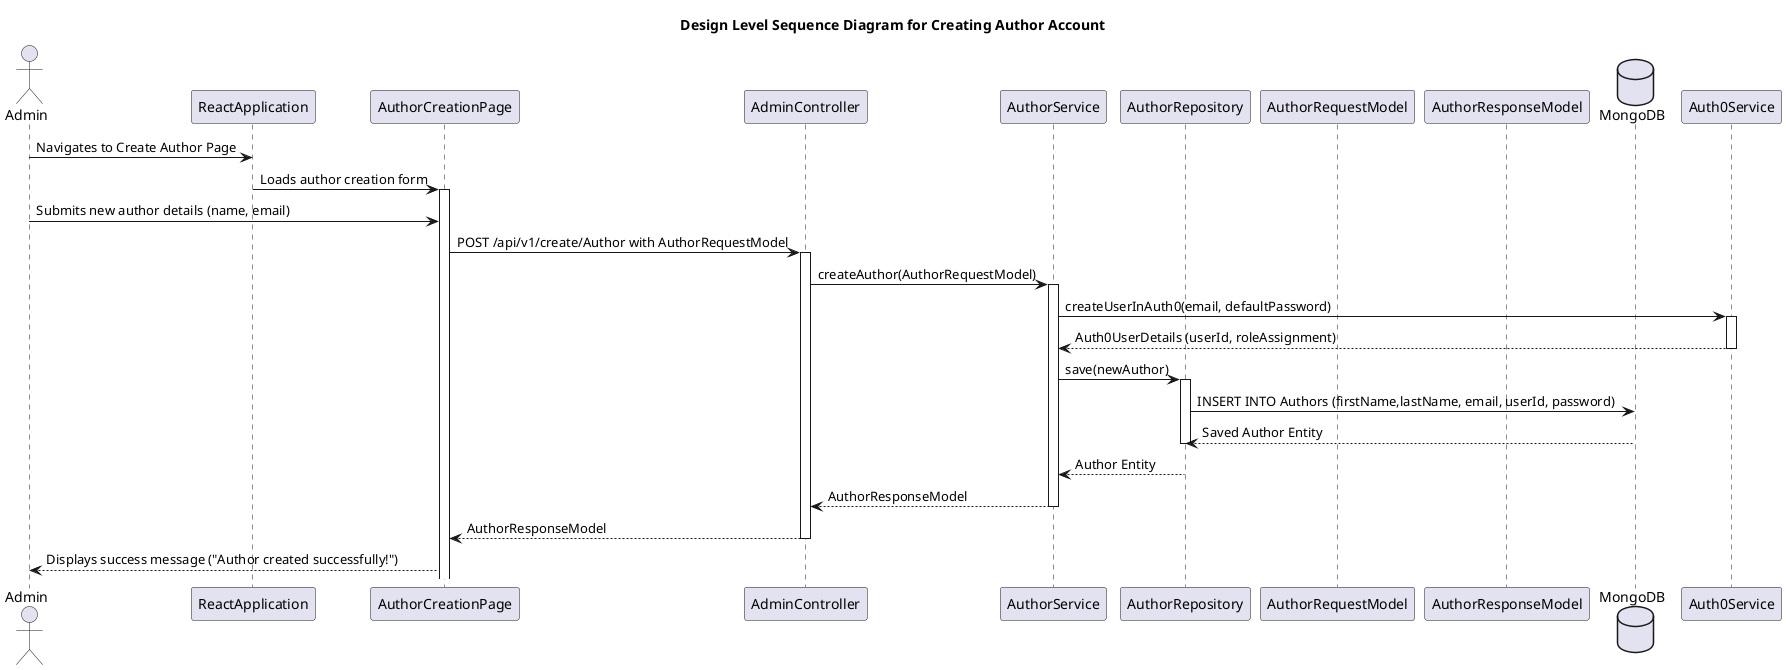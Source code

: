 @startuml
title Design Level Sequence Diagram for Creating Author Account

actor Admin
participant "ReactApplication" as RA
participant "AuthorCreationPage" as AuthorPage
participant "AdminController" as Controller
participant "AuthorService" as Service
participant "AuthorRepository" as Repository
participant "AuthorRequestModel" as RequestModel
participant "AuthorResponseModel" as ResponseModel
database "MongoDB" as DB
participant "Auth0Service" as Auth0

Admin -> RA : Navigates to Create Author Page
RA -> AuthorPage : Loads author creation form
activate AuthorPage

Admin -> AuthorPage : Submits new author details (name, email)
AuthorPage -> Controller : POST /api/v1/create/Author with AuthorRequestModel
activate Controller

Controller -> Service : createAuthor(AuthorRequestModel)
activate Service

Service -> Auth0 : createUserInAuth0(email, defaultPassword)
activate Auth0
Auth0 --> Service : Auth0UserDetails (userId, roleAssignment)
deactivate Auth0

Service -> Repository : save(newAuthor)
activate Repository
Repository -> DB : INSERT INTO Authors (firstName,lastName, email, userId, password)
DB --> Repository : Saved Author Entity
deactivate Repository
Repository --> Service : Author Entity

Service --> Controller : AuthorResponseModel
deactivate Service
Controller --> AuthorPage : AuthorResponseModel
deactivate Controller

AuthorPage --> Admin : Displays success message ("Author created successfully!")

@enduml
